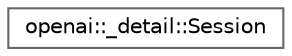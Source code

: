 digraph "Graphical Class Hierarchy"
{
 // INTERACTIVE_SVG=YES
 // LATEX_PDF_SIZE
  bgcolor="transparent";
  edge [fontname=Helvetica,fontsize=10,labelfontname=Helvetica,labelfontsize=10];
  node [fontname=Helvetica,fontsize=10,shape=box,height=0.2,width=0.4];
  rankdir="LR";
  Node0 [id="Node000000",label="openai::_detail::Session",height=0.2,width=0.4,color="grey40", fillcolor="white", style="filled",URL="$classopenai_1_1__detail_1_1_session.html",tooltip=" "];
}
